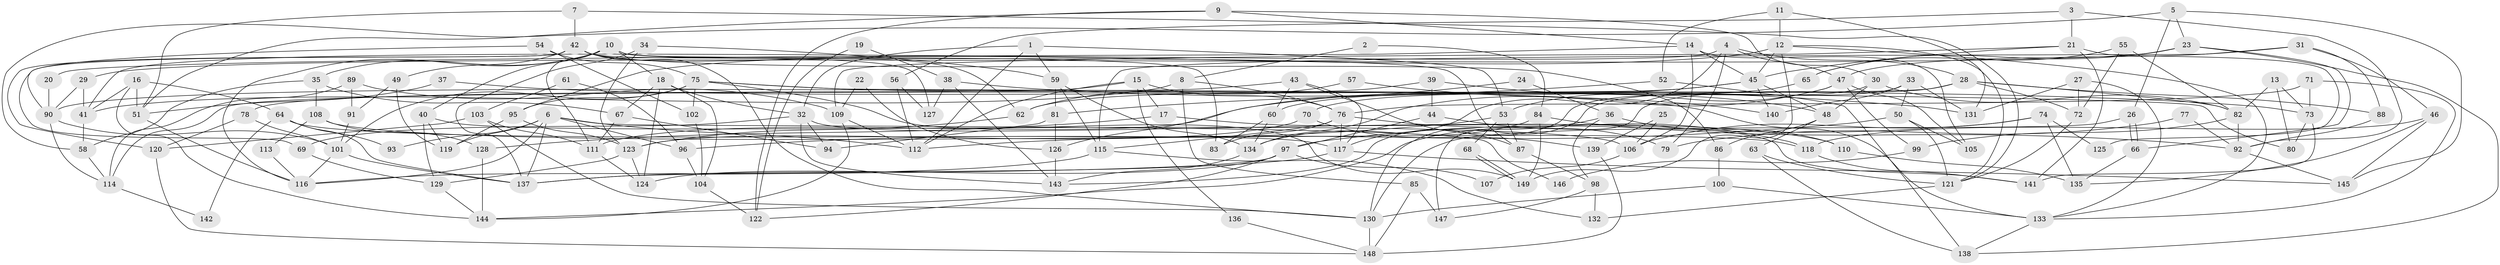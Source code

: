 // coarse degree distribution, {7: 0.16666666666666666, 10: 0.08333333333333333, 6: 0.11666666666666667, 8: 0.08333333333333333, 5: 0.13333333333333333, 4: 0.18333333333333332, 3: 0.1, 9: 0.06666666666666667, 11: 0.03333333333333333, 2: 0.016666666666666666, 12: 0.016666666666666666}
// Generated by graph-tools (version 1.1) at 2025/37/03/04/25 23:37:02]
// undirected, 149 vertices, 298 edges
graph export_dot {
  node [color=gray90,style=filled];
  1;
  2;
  3;
  4;
  5;
  6;
  7;
  8;
  9;
  10;
  11;
  12;
  13;
  14;
  15;
  16;
  17;
  18;
  19;
  20;
  21;
  22;
  23;
  24;
  25;
  26;
  27;
  28;
  29;
  30;
  31;
  32;
  33;
  34;
  35;
  36;
  37;
  38;
  39;
  40;
  41;
  42;
  43;
  44;
  45;
  46;
  47;
  48;
  49;
  50;
  51;
  52;
  53;
  54;
  55;
  56;
  57;
  58;
  59;
  60;
  61;
  62;
  63;
  64;
  65;
  66;
  67;
  68;
  69;
  70;
  71;
  72;
  73;
  74;
  75;
  76;
  77;
  78;
  79;
  80;
  81;
  82;
  83;
  84;
  85;
  86;
  87;
  88;
  89;
  90;
  91;
  92;
  93;
  94;
  95;
  96;
  97;
  98;
  99;
  100;
  101;
  102;
  103;
  104;
  105;
  106;
  107;
  108;
  109;
  110;
  111;
  112;
  113;
  114;
  115;
  116;
  117;
  118;
  119;
  120;
  121;
  122;
  123;
  124;
  125;
  126;
  127;
  128;
  129;
  130;
  131;
  132;
  133;
  134;
  135;
  136;
  137;
  138;
  139;
  140;
  141;
  142;
  143;
  144;
  145;
  146;
  147;
  148;
  149;
  1 -- 112;
  1 -- 32;
  1 -- 53;
  1 -- 59;
  2 -- 8;
  2 -- 84;
  3 -- 21;
  3 -- 92;
  3 -- 56;
  4 -- 47;
  4 -- 117;
  4 -- 28;
  4 -- 41;
  4 -- 79;
  5 -- 26;
  5 -- 58;
  5 -- 23;
  5 -- 145;
  6 -- 116;
  6 -- 96;
  6 -- 93;
  6 -- 112;
  6 -- 119;
  6 -- 137;
  6 -- 146;
  7 -- 121;
  7 -- 51;
  7 -- 42;
  8 -- 41;
  8 -- 85;
  8 -- 76;
  9 -- 30;
  9 -- 51;
  9 -- 14;
  9 -- 122;
  10 -- 87;
  10 -- 83;
  10 -- 18;
  10 -- 35;
  10 -- 40;
  10 -- 111;
  10 -- 116;
  11 -- 12;
  11 -- 52;
  11 -- 131;
  12 -- 133;
  12 -- 95;
  12 -- 45;
  12 -- 121;
  12 -- 149;
  13 -- 73;
  13 -- 82;
  13 -- 80;
  14 -- 45;
  14 -- 20;
  14 -- 105;
  14 -- 106;
  15 -- 112;
  15 -- 76;
  15 -- 17;
  15 -- 78;
  15 -- 136;
  16 -- 41;
  16 -- 144;
  16 -- 51;
  16 -- 64;
  17 -- 110;
  17 -- 128;
  18 -- 124;
  18 -- 32;
  18 -- 67;
  18 -- 104;
  19 -- 38;
  19 -- 122;
  20 -- 90;
  21 -- 141;
  21 -- 45;
  21 -- 109;
  21 -- 125;
  22 -- 109;
  22 -- 126;
  23 -- 29;
  23 -- 65;
  23 -- 66;
  23 -- 138;
  24 -- 36;
  24 -- 126;
  25 -- 139;
  25 -- 106;
  26 -- 66;
  26 -- 66;
  26 -- 130;
  27 -- 133;
  27 -- 72;
  27 -- 131;
  28 -- 88;
  28 -- 72;
  28 -- 82;
  28 -- 114;
  28 -- 147;
  29 -- 90;
  29 -- 41;
  30 -- 143;
  30 -- 82;
  30 -- 48;
  31 -- 115;
  31 -- 46;
  31 -- 47;
  31 -- 88;
  32 -- 141;
  32 -- 69;
  32 -- 94;
  32 -- 143;
  33 -- 130;
  33 -- 131;
  33 -- 50;
  33 -- 140;
  34 -- 59;
  34 -- 123;
  34 -- 137;
  35 -- 67;
  35 -- 58;
  35 -- 108;
  36 -- 98;
  36 -- 144;
  36 -- 110;
  37 -- 73;
  37 -- 51;
  38 -- 143;
  38 -- 131;
  38 -- 127;
  39 -- 48;
  39 -- 62;
  39 -- 44;
  40 -- 119;
  40 -- 106;
  40 -- 129;
  41 -- 58;
  42 -- 127;
  42 -- 49;
  42 -- 62;
  42 -- 69;
  42 -- 86;
  42 -- 120;
  42 -- 130;
  43 -- 117;
  43 -- 60;
  43 -- 87;
  43 -- 90;
  44 -- 97;
  44 -- 79;
  45 -- 48;
  45 -- 60;
  45 -- 111;
  45 -- 140;
  46 -- 135;
  46 -- 145;
  46 -- 118;
  47 -- 105;
  47 -- 53;
  47 -- 99;
  47 -- 134;
  48 -- 86;
  48 -- 63;
  49 -- 119;
  49 -- 91;
  50 -- 112;
  50 -- 105;
  50 -- 121;
  51 -- 116;
  52 -- 138;
  52 -- 81;
  53 -- 68;
  53 -- 87;
  53 -- 96;
  54 -- 75;
  54 -- 90;
  54 -- 102;
  55 -- 82;
  55 -- 72;
  55 -- 65;
  56 -- 112;
  56 -- 127;
  57 -- 62;
  57 -- 140;
  58 -- 114;
  59 -- 115;
  59 -- 81;
  59 -- 134;
  60 -- 134;
  60 -- 83;
  61 -- 96;
  61 -- 103;
  62 -- 123;
  63 -- 121;
  63 -- 138;
  64 -- 137;
  64 -- 93;
  64 -- 117;
  64 -- 142;
  65 -- 70;
  66 -- 135;
  67 -- 111;
  67 -- 94;
  68 -- 149;
  68 -- 149;
  69 -- 129;
  70 -- 123;
  70 -- 139;
  71 -- 76;
  71 -- 133;
  71 -- 73;
  72 -- 121;
  73 -- 80;
  73 -- 141;
  74 -- 106;
  74 -- 97;
  74 -- 125;
  74 -- 135;
  75 -- 101;
  75 -- 149;
  75 -- 80;
  75 -- 95;
  75 -- 102;
  75 -- 133;
  76 -- 117;
  76 -- 83;
  76 -- 115;
  76 -- 118;
  77 -- 92;
  77 -- 79;
  78 -- 101;
  78 -- 120;
  81 -- 94;
  81 -- 126;
  82 -- 92;
  82 -- 99;
  84 -- 134;
  84 -- 149;
  84 -- 92;
  85 -- 148;
  85 -- 147;
  86 -- 100;
  87 -- 98;
  88 -- 92;
  89 -- 109;
  89 -- 91;
  89 -- 114;
  90 -- 114;
  90 -- 101;
  91 -- 101;
  92 -- 145;
  95 -- 123;
  95 -- 119;
  96 -- 104;
  97 -- 137;
  97 -- 122;
  97 -- 107;
  97 -- 124;
  98 -- 132;
  98 -- 147;
  99 -- 146;
  100 -- 133;
  100 -- 130;
  101 -- 137;
  101 -- 116;
  102 -- 104;
  103 -- 120;
  103 -- 111;
  103 -- 130;
  104 -- 122;
  106 -- 107;
  108 -- 118;
  108 -- 113;
  108 -- 128;
  109 -- 144;
  109 -- 112;
  110 -- 135;
  111 -- 124;
  113 -- 116;
  114 -- 142;
  115 -- 116;
  115 -- 132;
  117 -- 137;
  117 -- 145;
  118 -- 141;
  120 -- 148;
  121 -- 132;
  123 -- 129;
  123 -- 124;
  126 -- 143;
  128 -- 144;
  129 -- 144;
  130 -- 148;
  133 -- 138;
  134 -- 143;
  136 -- 148;
  139 -- 148;
}
